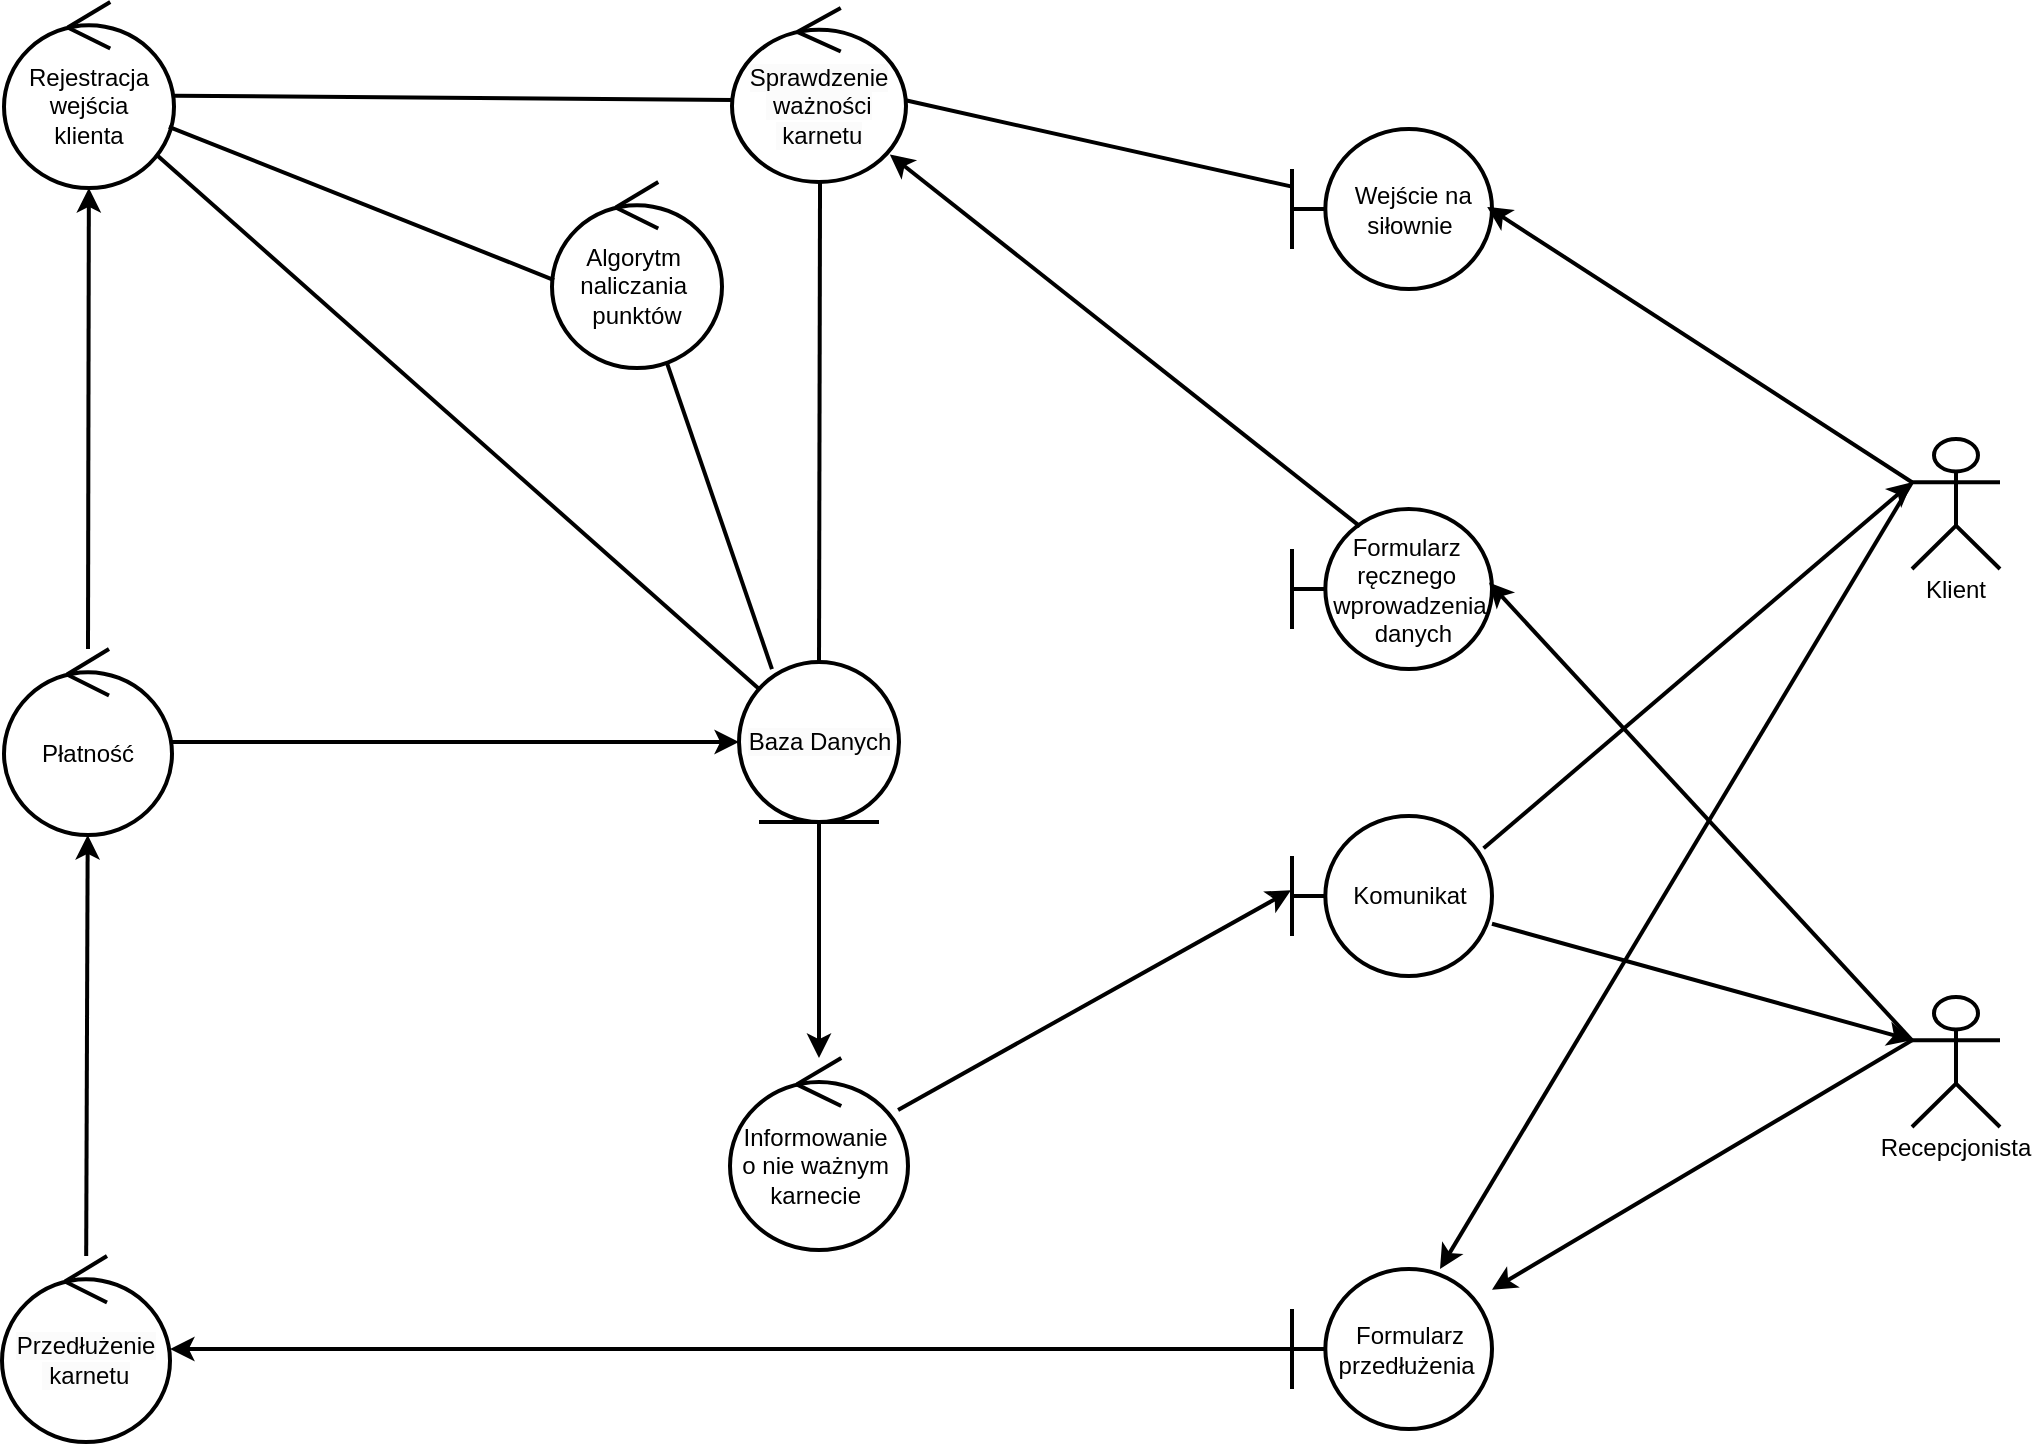 <mxfile>
    <diagram id="ZwStVZu0NSaVZn3oAPYZ" name="Strona-1">
        <mxGraphModel dx="895" dy="747" grid="1" gridSize="10" guides="1" tooltips="1" connect="1" arrows="1" fold="1" page="1" pageScale="1" pageWidth="1169" pageHeight="827" math="0" shadow="0">
            <root>
                <mxCell id="0"/>
                <mxCell id="1" parent="0"/>
                <mxCell id="WvFcS5sh8y-C_8AQDAxK-107" style="edgeStyle=none;rounded=0;orthogonalLoop=1;jettySize=auto;html=1;exitX=0;exitY=0.333;exitDx=0;exitDy=0;exitPerimeter=0;strokeWidth=2;fontSize=12;" parent="1" source="WvFcS5sh8y-C_8AQDAxK-64" target="WvFcS5sh8y-C_8AQDAxK-94" edge="1">
                    <mxGeometry relative="1" as="geometry"/>
                </mxCell>
                <mxCell id="WvFcS5sh8y-C_8AQDAxK-64" value="&#xa;&#xa;&#xa;&#xa;&#xa;&#xa;Recepcjonista" style="shape=umlActor;strokeWidth=2;fontSize=12;" parent="1" vertex="1">
                    <mxGeometry x="1040" y="551.5" width="44" height="65" as="geometry"/>
                </mxCell>
                <mxCell id="WvFcS5sh8y-C_8AQDAxK-67" style="endArrow=none;startFill=0;strokeWidth=2;fontSize=12;" parent="1" source="WvFcS5sh8y-C_8AQDAxK-74" target="WvFcS5sh8y-C_8AQDAxK-75" edge="1">
                    <mxGeometry relative="1" as="geometry">
                        <mxPoint x="523.622" y="378.416" as="sourcePoint"/>
                        <mxPoint x="407" y="270.5" as="targetPoint"/>
                    </mxGeometry>
                </mxCell>
                <mxCell id="WvFcS5sh8y-C_8AQDAxK-68" value="&lt;span style=&quot;white-space: nowrap;&quot;&gt;Formularz&amp;nbsp;&lt;/span&gt;&lt;div&gt;&lt;span style=&quot;white-space: nowrap;&quot;&gt;ręcznego&amp;nbsp;&lt;/span&gt;&lt;div&gt;&lt;span style=&quot;white-space: nowrap;&quot;&gt;wprowadzenia&lt;/span&gt;&lt;/div&gt;&lt;div&gt;&lt;span style=&quot;white-space: nowrap;&quot;&gt;&amp;nbsp;danych&lt;/span&gt;&lt;/div&gt;&lt;/div&gt;" style="shape=umlBoundary;whiteSpace=wrap;html=1;strokeWidth=2;fontSize=12;" parent="1" vertex="1">
                    <mxGeometry x="730" y="307.5" width="100" height="80" as="geometry"/>
                </mxCell>
                <mxCell id="WvFcS5sh8y-C_8AQDAxK-70" value="&amp;nbsp;Wejście na siłownie" style="shape=umlBoundary;whiteSpace=wrap;html=1;strokeWidth=2;fontSize=12;" parent="1" vertex="1">
                    <mxGeometry x="730" y="117.5" width="100" height="80" as="geometry"/>
                </mxCell>
                <mxCell id="WvFcS5sh8y-C_8AQDAxK-71" style="rounded=0;orthogonalLoop=1;jettySize=auto;html=1;entryX=0.985;entryY=0.46;entryDx=0;entryDy=0;entryPerimeter=0;exitX=0;exitY=0.333;exitDx=0;exitDy=0;exitPerimeter=0;strokeWidth=2;fontSize=12;" parent="1" source="WvFcS5sh8y-C_8AQDAxK-64" target="WvFcS5sh8y-C_8AQDAxK-68" edge="1">
                    <mxGeometry relative="1" as="geometry"/>
                </mxCell>
                <mxCell id="WvFcS5sh8y-C_8AQDAxK-82" style="edgeStyle=none;rounded=0;orthogonalLoop=1;jettySize=auto;html=1;entryX=0.5;entryY=0;entryDx=0;entryDy=0;endArrow=none;startFill=0;strokeWidth=2;fontSize=12;exitX=0.506;exitY=0.966;exitDx=0;exitDy=0;exitPerimeter=0;" parent="1" source="WvFcS5sh8y-C_8AQDAxK-72" target="WvFcS5sh8y-C_8AQDAxK-75" edge="1">
                    <mxGeometry relative="1" as="geometry"/>
                </mxCell>
                <mxCell id="WvFcS5sh8y-C_8AQDAxK-72" value="&lt;span style=&quot;caret-color: rgb(0, 0, 0); color: rgb(0, 0, 0); font-family: Helvetica; font-style: normal; font-variant-caps: normal; font-weight: 400; letter-spacing: normal; text-align: center; text-indent: 0px; text-transform: none; white-space: nowrap; word-spacing: 0px; -webkit-text-stroke-width: 0px; background-color: rgb(251, 251, 251); text-decoration: none; float: none; display: inline !important;&quot;&gt;Sprawdzenie&lt;/span&gt;&lt;div&gt;&lt;span style=&quot;caret-color: rgb(0, 0, 0); color: rgb(0, 0, 0); font-family: Helvetica; font-style: normal; font-variant-caps: normal; font-weight: 400; letter-spacing: normal; text-align: center; text-indent: 0px; text-transform: none; white-space: nowrap; word-spacing: 0px; -webkit-text-stroke-width: 0px; background-color: rgb(251, 251, 251); text-decoration: none; float: none; display: inline !important;&quot;&gt;&amp;nbsp;ważności&lt;/span&gt;&lt;/div&gt;&lt;div&gt;&lt;span style=&quot;caret-color: rgb(0, 0, 0); color: rgb(0, 0, 0); font-family: Helvetica; font-style: normal; font-variant-caps: normal; font-weight: 400; letter-spacing: normal; text-align: center; text-indent: 0px; text-transform: none; white-space: nowrap; word-spacing: 0px; -webkit-text-stroke-width: 0px; background-color: rgb(251, 251, 251); text-decoration: none; float: none; display: inline !important;&quot;&gt;&amp;nbsp;karnetu&lt;/span&gt;&lt;/div&gt;" style="ellipse;shape=umlControl;whiteSpace=wrap;html=1;strokeWidth=2;fontSize=12;" parent="1" vertex="1">
                    <mxGeometry x="450" y="57" width="87" height="87" as="geometry"/>
                </mxCell>
                <mxCell id="WvFcS5sh8y-C_8AQDAxK-73" value="&lt;div&gt;&lt;span style=&quot;text-wrap-mode: nowrap;&quot;&gt;Informowanie&amp;nbsp;&lt;/span&gt;&lt;/div&gt;&lt;div&gt;&lt;span style=&quot;text-wrap-mode: nowrap;&quot;&gt;o nie ważnym&amp;nbsp;&lt;/span&gt;&lt;/div&gt;&lt;div&gt;&lt;span style=&quot;text-wrap-mode: nowrap;&quot;&gt;karnecie&amp;nbsp;&lt;/span&gt;&lt;/div&gt;" style="ellipse;shape=umlControl;whiteSpace=wrap;html=1;strokeWidth=2;fontSize=12;" parent="1" vertex="1">
                    <mxGeometry x="449" y="582" width="89" height="96" as="geometry"/>
                </mxCell>
                <mxCell id="WvFcS5sh8y-C_8AQDAxK-74" value="&lt;span style=&quot;white-space: nowrap;&quot;&gt;Rejestracja&lt;/span&gt;&lt;div&gt;&lt;span style=&quot;white-space: nowrap;&quot;&gt;&amp;nbsp;wejścia&amp;nbsp;&lt;/span&gt;&lt;/div&gt;&lt;div&gt;&lt;span style=&quot;white-space: nowrap;&quot;&gt;klienta&lt;/span&gt;&lt;br&gt;&lt;/div&gt;" style="ellipse;shape=umlControl;whiteSpace=wrap;html=1;strokeWidth=2;fontSize=12;" parent="1" vertex="1">
                    <mxGeometry x="86" y="54" width="85" height="93" as="geometry"/>
                </mxCell>
                <mxCell id="WvFcS5sh8y-C_8AQDAxK-75" value="&lt;span style=&quot;caret-color: rgb(0, 0, 0); color: rgb(0, 0, 0); font-family: Helvetica; font-style: normal; font-variant-caps: normal; font-weight: 400; letter-spacing: normal; text-align: center; text-indent: 0px; text-transform: none; white-space: nowrap; word-spacing: 0px; -webkit-text-stroke-width: 0px; background-color: rgb(251, 251, 251); text-decoration: none; float: none; display: inline !important;&quot;&gt;Baza Danych&lt;/span&gt;" style="ellipse;shape=umlEntity;whiteSpace=wrap;html=1;strokeWidth=2;fontSize=12;" parent="1" vertex="1">
                    <mxGeometry x="453.5" y="384" width="80" height="80" as="geometry"/>
                </mxCell>
                <mxCell id="WvFcS5sh8y-C_8AQDAxK-106" style="edgeStyle=none;rounded=0;orthogonalLoop=1;jettySize=auto;html=1;exitX=0;exitY=0.333;exitDx=0;exitDy=0;exitPerimeter=0;strokeWidth=2;fontSize=12;" parent="1" source="WvFcS5sh8y-C_8AQDAxK-79" target="WvFcS5sh8y-C_8AQDAxK-94" edge="1">
                    <mxGeometry relative="1" as="geometry"/>
                </mxCell>
                <mxCell id="WvFcS5sh8y-C_8AQDAxK-79" value="&#xa;&#xa;&#xa;&#xa;&#xa;&#xa;Klient" style="shape=umlActor;strokeWidth=2;fontSize=12;" parent="1" vertex="1">
                    <mxGeometry x="1040" y="272.5" width="44" height="65" as="geometry"/>
                </mxCell>
                <mxCell id="WvFcS5sh8y-C_8AQDAxK-80" style="rounded=0;orthogonalLoop=1;jettySize=auto;html=1;entryX=0.976;entryY=0.487;entryDx=0;entryDy=0;entryPerimeter=0;exitX=0;exitY=0.333;exitDx=0;exitDy=0;exitPerimeter=0;strokeWidth=2;fontSize=12;" parent="1" source="WvFcS5sh8y-C_8AQDAxK-79" target="WvFcS5sh8y-C_8AQDAxK-70" edge="1">
                    <mxGeometry relative="1" as="geometry"/>
                </mxCell>
                <mxCell id="WvFcS5sh8y-C_8AQDAxK-81" style="rounded=0;orthogonalLoop=1;jettySize=auto;html=1;entryX=0.991;entryY=0.529;entryDx=0;entryDy=0;entryPerimeter=0;endArrow=none;startFill=0;strokeWidth=2;fontSize=12;" parent="1" source="WvFcS5sh8y-C_8AQDAxK-70" target="WvFcS5sh8y-C_8AQDAxK-72" edge="1">
                    <mxGeometry relative="1" as="geometry"/>
                </mxCell>
                <mxCell id="WvFcS5sh8y-C_8AQDAxK-84" style="edgeStyle=none;rounded=0;orthogonalLoop=1;jettySize=auto;html=1;strokeWidth=2;fontSize=12;" parent="1" source="WvFcS5sh8y-C_8AQDAxK-75" target="WvFcS5sh8y-C_8AQDAxK-73" edge="1">
                    <mxGeometry relative="1" as="geometry">
                        <mxPoint x="606" y="435.5" as="targetPoint"/>
                    </mxGeometry>
                </mxCell>
                <mxCell id="WvFcS5sh8y-C_8AQDAxK-86" style="edgeStyle=none;rounded=0;orthogonalLoop=1;jettySize=auto;html=1;entryX=0.907;entryY=0.842;entryDx=0;entryDy=0;entryPerimeter=0;exitX=0.34;exitY=0.109;exitDx=0;exitDy=0;exitPerimeter=0;endArrow=classic;startFill=0;endFill=1;strokeWidth=2;fontSize=12;" parent="1" source="WvFcS5sh8y-C_8AQDAxK-68" target="WvFcS5sh8y-C_8AQDAxK-72" edge="1">
                    <mxGeometry relative="1" as="geometry"/>
                </mxCell>
                <mxCell id="WvFcS5sh8y-C_8AQDAxK-89" style="edgeStyle=none;rounded=0;orthogonalLoop=1;jettySize=auto;html=1;entryX=0;entryY=0.5;entryDx=0;entryDy=0;strokeWidth=2;fontSize=12;" parent="1" source="WvFcS5sh8y-C_8AQDAxK-87" target="WvFcS5sh8y-C_8AQDAxK-75" edge="1">
                    <mxGeometry relative="1" as="geometry"/>
                </mxCell>
                <mxCell id="WvFcS5sh8y-C_8AQDAxK-87" value="Płatność" style="ellipse;shape=umlControl;whiteSpace=wrap;html=1;strokeWidth=2;fontSize=12;" parent="1" vertex="1">
                    <mxGeometry x="86" y="377.5" width="84" height="93" as="geometry"/>
                </mxCell>
                <mxCell id="WvFcS5sh8y-C_8AQDAxK-90" style="edgeStyle=none;rounded=0;orthogonalLoop=1;jettySize=auto;html=1;strokeWidth=2;fontSize=12;" parent="1" source="WvFcS5sh8y-C_8AQDAxK-87" target="WvFcS5sh8y-C_8AQDAxK-74" edge="1">
                    <mxGeometry relative="1" as="geometry">
                        <mxPoint x="212" y="316.5" as="targetPoint"/>
                    </mxGeometry>
                </mxCell>
                <mxCell id="WvFcS5sh8y-C_8AQDAxK-93" style="edgeStyle=none;rounded=0;orthogonalLoop=1;jettySize=auto;html=1;strokeWidth=2;fontSize=12;" parent="1" source="WvFcS5sh8y-C_8AQDAxK-91" target="WvFcS5sh8y-C_8AQDAxK-87" edge="1">
                    <mxGeometry relative="1" as="geometry"/>
                </mxCell>
                <mxCell id="WvFcS5sh8y-C_8AQDAxK-91" value="&lt;div&gt;&lt;span style=&quot;background-color: light-dark(rgb(251, 251, 251), rgb(21, 21, 21)); color: light-dark(rgb(0, 0, 0), rgb(237, 237, 237)); caret-color: light-dark(rgb(0, 0, 0), rgb(237, 237, 237)); text-wrap-mode: nowrap;&quot;&gt;Przedłużenie&lt;/span&gt;&lt;/div&gt;&lt;div&gt;&lt;span style=&quot;caret-color: rgb(0, 0, 0); color: rgb(0, 0, 0); font-family: Helvetica; font-style: normal; font-variant-caps: normal; font-weight: 400; letter-spacing: normal; text-align: center; text-indent: 0px; text-transform: none; white-space: nowrap; word-spacing: 0px; -webkit-text-stroke-width: 0px; background-color: rgb(251, 251, 251); text-decoration: none; float: none; display: inline !important;&quot;&gt;&amp;nbsp;karnetu&lt;/span&gt;&lt;/div&gt;" style="ellipse;shape=umlControl;whiteSpace=wrap;html=1;strokeWidth=2;fontSize=12;" parent="1" vertex="1">
                    <mxGeometry x="85" y="681" width="84" height="93" as="geometry"/>
                </mxCell>
                <mxCell id="WvFcS5sh8y-C_8AQDAxK-98" style="edgeStyle=none;rounded=0;orthogonalLoop=1;jettySize=auto;html=1;strokeWidth=2;fontSize=12;" parent="1" source="WvFcS5sh8y-C_8AQDAxK-94" target="WvFcS5sh8y-C_8AQDAxK-91" edge="1">
                    <mxGeometry relative="1" as="geometry"/>
                </mxCell>
                <mxCell id="WvFcS5sh8y-C_8AQDAxK-94" value="&lt;div&gt;Formularz przedłużenia&amp;nbsp;&lt;/div&gt;" style="shape=umlBoundary;whiteSpace=wrap;html=1;strokeWidth=2;fontSize=12;" parent="1" vertex="1">
                    <mxGeometry x="730" y="687.5" width="100" height="80" as="geometry"/>
                </mxCell>
                <mxCell id="WvFcS5sh8y-C_8AQDAxK-100" value="Komunikat" style="shape=umlBoundary;whiteSpace=wrap;html=1;strokeWidth=2;fontSize=12;" parent="1" vertex="1">
                    <mxGeometry x="730" y="461" width="100" height="80" as="geometry"/>
                </mxCell>
                <mxCell id="WvFcS5sh8y-C_8AQDAxK-102" style="edgeStyle=none;rounded=0;orthogonalLoop=1;jettySize=auto;html=1;entryX=0;entryY=0.333;entryDx=0;entryDy=0;entryPerimeter=0;strokeWidth=2;fontSize=12;" parent="1" source="WvFcS5sh8y-C_8AQDAxK-100" target="WvFcS5sh8y-C_8AQDAxK-64" edge="1">
                    <mxGeometry relative="1" as="geometry">
                        <mxPoint x="898" y="535.5" as="targetPoint"/>
                    </mxGeometry>
                </mxCell>
                <mxCell id="WvFcS5sh8y-C_8AQDAxK-103" style="edgeStyle=none;rounded=0;orthogonalLoop=1;jettySize=auto;html=1;entryX=0;entryY=0.333;entryDx=0;entryDy=0;entryPerimeter=0;exitX=0.958;exitY=0.202;exitDx=0;exitDy=0;exitPerimeter=0;strokeWidth=2;fontSize=12;" parent="1" source="WvFcS5sh8y-C_8AQDAxK-100" target="WvFcS5sh8y-C_8AQDAxK-79" edge="1">
                    <mxGeometry relative="1" as="geometry"/>
                </mxCell>
                <mxCell id="WvFcS5sh8y-C_8AQDAxK-108" style="edgeStyle=none;rounded=0;orthogonalLoop=1;jettySize=auto;html=1;entryX=-0.005;entryY=0.464;entryDx=0;entryDy=0;entryPerimeter=0;strokeWidth=2;fontSize=12;" parent="1" source="WvFcS5sh8y-C_8AQDAxK-73" target="WvFcS5sh8y-C_8AQDAxK-100" edge="1">
                    <mxGeometry relative="1" as="geometry"/>
                </mxCell>
                <mxCell id="WvFcS5sh8y-C_8AQDAxK-109" style="edgeStyle=none;rounded=0;orthogonalLoop=1;jettySize=auto;html=1;entryX=0.008;entryY=0.529;entryDx=0;entryDy=0;entryPerimeter=0;strokeWidth=2;fontSize=12;endArrow=none;startFill=0;" parent="1" source="WvFcS5sh8y-C_8AQDAxK-74" target="WvFcS5sh8y-C_8AQDAxK-72" edge="1">
                    <mxGeometry relative="1" as="geometry"/>
                </mxCell>
                <mxCell id="R5LkbAGLjqBZ2HUUASeN-37" value="&lt;span style=&quot;white-space: nowrap;&quot;&gt;Algorytm&amp;nbsp;&lt;/span&gt;&lt;div&gt;&lt;span style=&quot;white-space: nowrap;&quot;&gt;naliczania&amp;nbsp;&lt;/span&gt;&lt;/div&gt;&lt;div&gt;&lt;span style=&quot;white-space: nowrap;&quot;&gt;punktów&lt;/span&gt;&lt;/div&gt;" style="ellipse;shape=umlControl;whiteSpace=wrap;html=1;strokeWidth=2;fontSize=12;align=center;" parent="1" vertex="1">
                    <mxGeometry x="360" y="144" width="85" height="93" as="geometry"/>
                </mxCell>
                <mxCell id="R5LkbAGLjqBZ2HUUASeN-38" style="edgeStyle=none;rounded=0;orthogonalLoop=1;jettySize=auto;html=1;entryX=0.012;entryY=0.527;entryDx=0;entryDy=0;entryPerimeter=0;endArrow=none;startFill=0;strokeWidth=2;" parent="1" source="WvFcS5sh8y-C_8AQDAxK-74" target="R5LkbAGLjqBZ2HUUASeN-37" edge="1">
                    <mxGeometry relative="1" as="geometry"/>
                </mxCell>
                <mxCell id="R5LkbAGLjqBZ2HUUASeN-39" style="edgeStyle=none;rounded=0;orthogonalLoop=1;jettySize=auto;html=1;entryX=0.206;entryY=0.044;entryDx=0;entryDy=0;entryPerimeter=0;strokeWidth=2;endArrow=none;startFill=0;" parent="1" source="R5LkbAGLjqBZ2HUUASeN-37" target="WvFcS5sh8y-C_8AQDAxK-75" edge="1">
                    <mxGeometry relative="1" as="geometry"/>
                </mxCell>
            </root>
        </mxGraphModel>
    </diagram>
</mxfile>